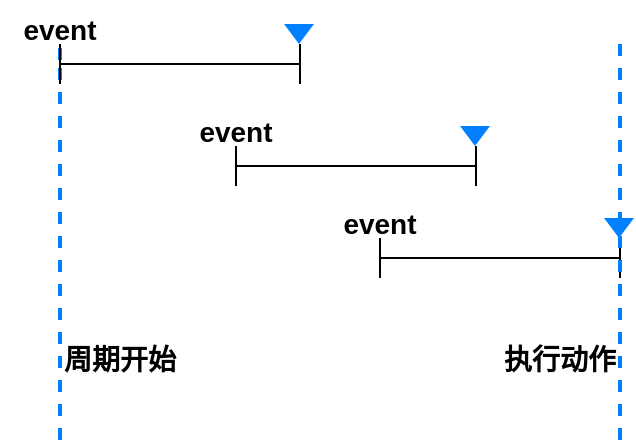 <mxfile version="21.2.1" type="device">
  <diagram name="Page-1" id="2YBvvXClWsGukQMizWep">
    <mxGraphModel dx="898" dy="579" grid="1" gridSize="10" guides="1" tooltips="1" connect="1" arrows="1" fold="1" page="1" pageScale="1" pageWidth="850" pageHeight="1100" math="0" shadow="0">
      <root>
        <mxCell id="0" />
        <mxCell id="1" parent="0" />
        <mxCell id="1MGPCRDvTVFtWIHj395--2" value="" style="endArrow=none;dashed=1;html=1;rounded=0;strokeWidth=2;strokeColor=#007FFF;" edge="1" parent="1" source="1MGPCRDvTVFtWIHj395--4">
          <mxGeometry width="50" height="50" relative="1" as="geometry">
            <mxPoint x="280" y="360" as="sourcePoint" />
            <mxPoint x="280" y="160" as="targetPoint" />
          </mxGeometry>
        </mxCell>
        <mxCell id="1MGPCRDvTVFtWIHj395--5" value="" style="endArrow=none;dashed=1;html=1;rounded=0;strokeWidth=2;strokeColor=#007FFF;" edge="1" parent="1" target="1MGPCRDvTVFtWIHj395--4">
          <mxGeometry width="50" height="50" relative="1" as="geometry">
            <mxPoint x="280" y="360" as="sourcePoint" />
            <mxPoint x="280" y="160" as="targetPoint" />
          </mxGeometry>
        </mxCell>
        <mxCell id="1MGPCRDvTVFtWIHj395--9" value="" style="group" vertex="1" connectable="0" parent="1">
          <mxGeometry x="250" y="140" width="157" height="42" as="geometry" />
        </mxCell>
        <mxCell id="1MGPCRDvTVFtWIHj395--3" value="" style="shape=crossbar;whiteSpace=wrap;html=1;rounded=1;" vertex="1" parent="1MGPCRDvTVFtWIHj395--9">
          <mxGeometry x="30" y="22" width="120" height="20" as="geometry" />
        </mxCell>
        <mxCell id="1MGPCRDvTVFtWIHj395--4" value="&lt;font style=&quot;font-size: 14px;&quot;&gt;&lt;b&gt;event&lt;/b&gt;&lt;/font&gt;" style="text;html=1;strokeColor=none;fillColor=none;align=center;verticalAlign=middle;whiteSpace=wrap;rounded=0;" vertex="1" parent="1MGPCRDvTVFtWIHj395--9">
          <mxGeometry width="60" height="30" as="geometry" />
        </mxCell>
        <mxCell id="1MGPCRDvTVFtWIHj395--6" value="" style="triangle;whiteSpace=wrap;html=1;rotation=90;fillColor=#007FFF;strokeColor=none;" vertex="1" parent="1MGPCRDvTVFtWIHj395--9">
          <mxGeometry x="144.5" y="9.5" width="10" height="15" as="geometry" />
        </mxCell>
        <mxCell id="1MGPCRDvTVFtWIHj395--10" value="" style="group" vertex="1" connectable="0" parent="1">
          <mxGeometry x="338" y="191" width="157" height="42" as="geometry" />
        </mxCell>
        <mxCell id="1MGPCRDvTVFtWIHj395--11" value="" style="shape=crossbar;whiteSpace=wrap;html=1;rounded=1;" vertex="1" parent="1MGPCRDvTVFtWIHj395--10">
          <mxGeometry x="30" y="22" width="120" height="20" as="geometry" />
        </mxCell>
        <mxCell id="1MGPCRDvTVFtWIHj395--12" value="&lt;font style=&quot;font-size: 14px;&quot;&gt;&lt;b&gt;event&lt;/b&gt;&lt;/font&gt;" style="text;html=1;strokeColor=none;fillColor=none;align=center;verticalAlign=middle;whiteSpace=wrap;rounded=0;" vertex="1" parent="1MGPCRDvTVFtWIHj395--10">
          <mxGeometry width="60" height="30" as="geometry" />
        </mxCell>
        <mxCell id="1MGPCRDvTVFtWIHj395--13" value="" style="triangle;whiteSpace=wrap;html=1;rotation=90;fillColor=#007FFF;strokeColor=none;" vertex="1" parent="1MGPCRDvTVFtWIHj395--10">
          <mxGeometry x="144.5" y="9.5" width="10" height="15" as="geometry" />
        </mxCell>
        <mxCell id="1MGPCRDvTVFtWIHj395--14" value="" style="group" vertex="1" connectable="0" parent="1">
          <mxGeometry x="410" y="237" width="157" height="42" as="geometry" />
        </mxCell>
        <mxCell id="1MGPCRDvTVFtWIHj395--15" value="" style="shape=crossbar;whiteSpace=wrap;html=1;rounded=1;" vertex="1" parent="1MGPCRDvTVFtWIHj395--14">
          <mxGeometry x="30" y="22" width="120" height="20" as="geometry" />
        </mxCell>
        <mxCell id="1MGPCRDvTVFtWIHj395--16" value="&lt;font style=&quot;font-size: 14px;&quot;&gt;&lt;b&gt;event&lt;/b&gt;&lt;/font&gt;" style="text;html=1;strokeColor=none;fillColor=none;align=center;verticalAlign=middle;whiteSpace=wrap;rounded=0;" vertex="1" parent="1MGPCRDvTVFtWIHj395--14">
          <mxGeometry width="60" height="30" as="geometry" />
        </mxCell>
        <mxCell id="1MGPCRDvTVFtWIHj395--17" value="" style="triangle;whiteSpace=wrap;html=1;rotation=90;fillColor=#007FFF;strokeColor=none;" vertex="1" parent="1MGPCRDvTVFtWIHj395--14">
          <mxGeometry x="144.5" y="9.5" width="10" height="15" as="geometry" />
        </mxCell>
        <mxCell id="1MGPCRDvTVFtWIHj395--18" value="" style="endArrow=none;dashed=1;html=1;rounded=0;strokeWidth=2;strokeColor=#007FFF;" edge="1" parent="1">
          <mxGeometry width="50" height="50" relative="1" as="geometry">
            <mxPoint x="560" y="360" as="sourcePoint" />
            <mxPoint x="560" y="160" as="targetPoint" />
          </mxGeometry>
        </mxCell>
        <mxCell id="1MGPCRDvTVFtWIHj395--19" value="&lt;b&gt;&lt;font style=&quot;font-size: 14px;&quot;&gt;周期开始&lt;/font&gt;&lt;/b&gt;" style="text;html=1;strokeColor=none;fillColor=none;align=center;verticalAlign=middle;whiteSpace=wrap;rounded=0;" vertex="1" parent="1">
          <mxGeometry x="280" y="305" width="60" height="30" as="geometry" />
        </mxCell>
        <mxCell id="1MGPCRDvTVFtWIHj395--20" value="&lt;b&gt;&lt;font style=&quot;font-size: 14px;&quot;&gt;执行动作&lt;/font&gt;&lt;/b&gt;" style="text;html=1;strokeColor=none;fillColor=none;align=center;verticalAlign=middle;whiteSpace=wrap;rounded=0;" vertex="1" parent="1">
          <mxGeometry x="500" y="305" width="60" height="30" as="geometry" />
        </mxCell>
      </root>
    </mxGraphModel>
  </diagram>
</mxfile>
